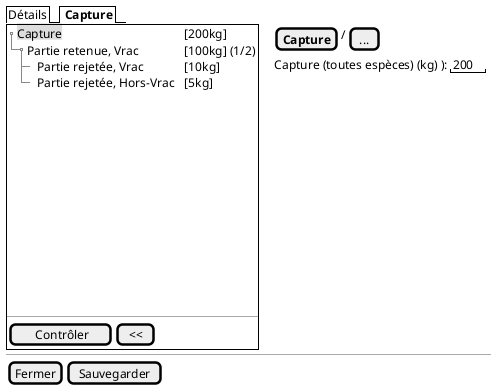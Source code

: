 @startsalt
{
  {/ Détails | <b> Capture }
  {+
    {T
         + <back:#DDD>Capture   | [200kg]
         ++ Partie retenue, Vrac| [100kg] (1/2)
         +++ Partie rejetée, Vrac      | [10kg]
         +++ Partie rejetée, Hors-Vrac          | [5kg]
    }
    .
    .
    .
    .
    .
    .
    .
    .
    .
    .
    .
    .
    --
    {
       [<&checkmark> Contrôler] | [ << ]
    }
  } | . | {

   { [<b>Capture] | / | [...]}

       {Capture (toutes espèces) (kg) ): | " 200" }

  }

  -- | -- | --
  { [Fermer] | [Sauvegarder] }
}
@endsalt

